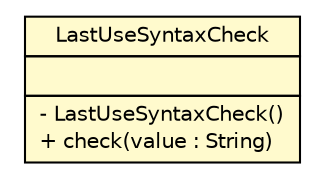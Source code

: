 #!/usr/local/bin/dot
#
# Class diagram 
# Generated by UMLGraph version R5_6 (http://www.umlgraph.org/)
#

digraph G {
	edge [fontname="Helvetica",fontsize=10,labelfontname="Helvetica",labelfontsize=10];
	node [fontname="Helvetica",fontsize=10,shape=plaintext];
	nodesep=0.25;
	ranksep=0.5;
	// org.ietf.nea.pa.validate.rules.LastUseSyntaxCheck
	c37487 [label=<<table title="org.ietf.nea.pa.validate.rules.LastUseSyntaxCheck" border="0" cellborder="1" cellspacing="0" cellpadding="2" port="p" bgcolor="lemonChiffon" href="./LastUseSyntaxCheck.html">
		<tr><td><table border="0" cellspacing="0" cellpadding="1">
<tr><td align="center" balign="center"> LastUseSyntaxCheck </td></tr>
		</table></td></tr>
		<tr><td><table border="0" cellspacing="0" cellpadding="1">
<tr><td align="left" balign="left">  </td></tr>
		</table></td></tr>
		<tr><td><table border="0" cellspacing="0" cellpadding="1">
<tr><td align="left" balign="left"> - LastUseSyntaxCheck() </td></tr>
<tr><td align="left" balign="left"> + check(value : String) </td></tr>
		</table></td></tr>
		</table>>, URL="./LastUseSyntaxCheck.html", fontname="Helvetica", fontcolor="black", fontsize=10.0];
}

